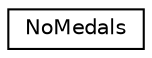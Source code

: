 digraph "Graphical Class Hierarchy"
{
 // LATEX_PDF_SIZE
  edge [fontname="Helvetica",fontsize="10",labelfontname="Helvetica",labelfontsize="10"];
  node [fontname="Helvetica",fontsize="10",shape=record];
  rankdir="LR";
  Node0 [label="NoMedals",height=0.2,width=0.4,color="black", fillcolor="white", style="filled",URL="$class_no_medals.html",tooltip=" "];
}
